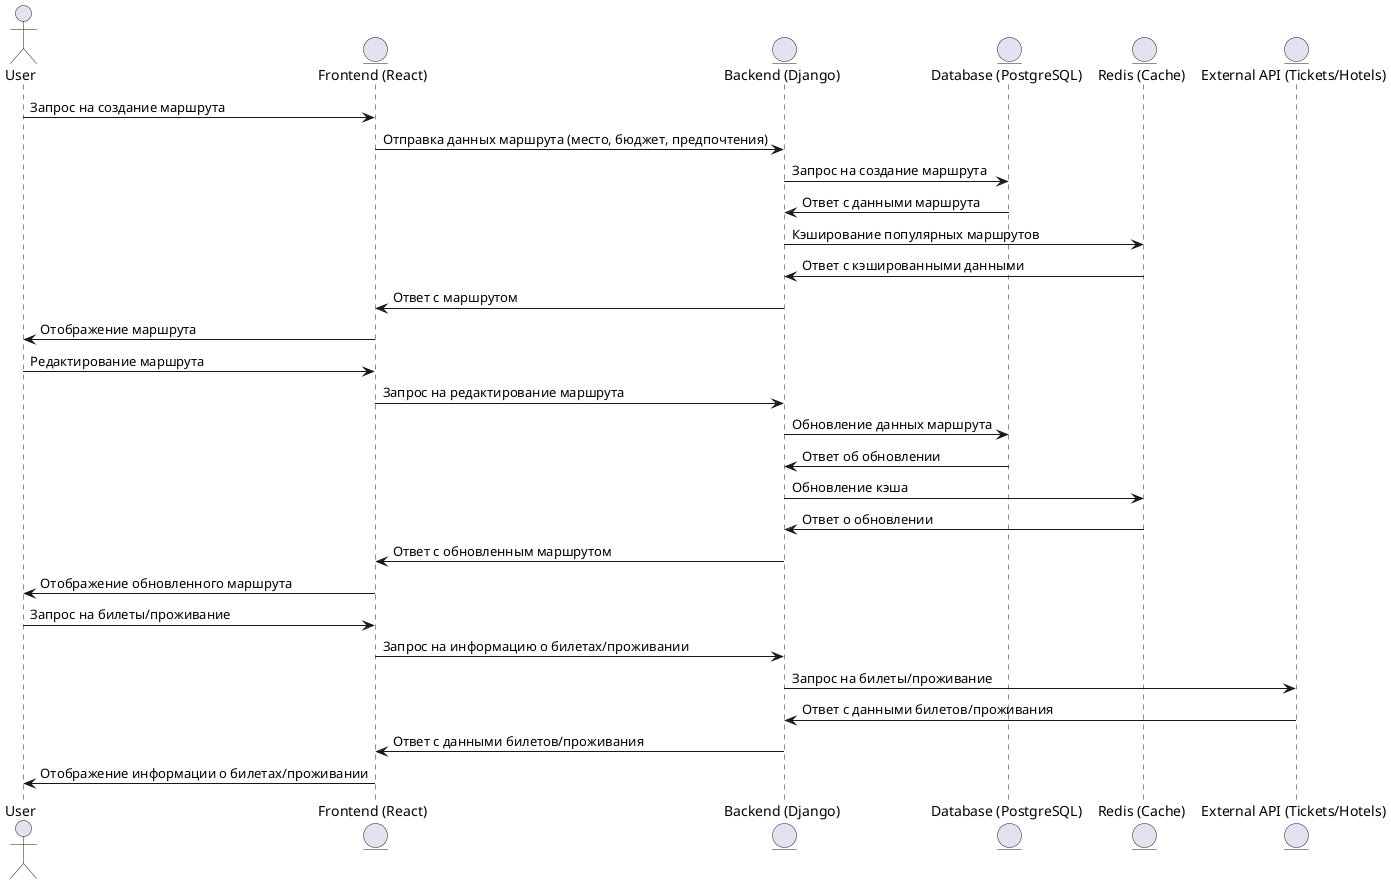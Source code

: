 @startuml
actor User
entity "Frontend (React)" as FE
entity "Backend (Django)" as BE
entity "Database (PostgreSQL)" as DB
entity "Redis (Cache)" as Cache
entity "External API (Tickets/Hotels)" as API

User -> FE : Запрос на создание маршрута
FE -> BE : Отправка данных маршрута (место, бюджет, предпочтения)
BE -> DB : Запрос на создание маршрута
DB -> BE : Ответ с данными маршрута
BE -> Cache : Кэширование популярных маршрутов
Cache -> BE : Ответ с кэшированными данными
BE -> FE : Ответ с маршрутом
FE -> User : Отображение маршрута

User -> FE : Редактирование маршрута
FE -> BE : Запрос на редактирование маршрута
BE -> DB : Обновление данных маршрута
DB -> BE : Ответ об обновлении
BE -> Cache : Обновление кэша
Cache -> BE : Ответ о обновлении
BE -> FE : Ответ с обновленным маршрутом
FE -> User : Отображение обновленного маршрута

User -> FE : Запрос на билеты/проживание
FE -> BE : Запрос на информацию о билетах/проживании
BE -> API : Запрос на билеты/проживание
API -> BE : Ответ с данными билетов/проживания
BE -> FE : Ответ с данными билетов/проживания
FE -> User : Отображение информации о билетах/проживании

@enduml

